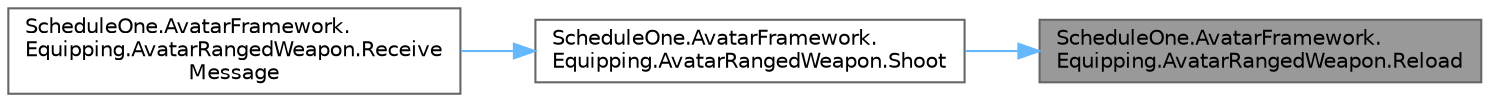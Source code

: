 digraph "ScheduleOne.AvatarFramework.Equipping.AvatarRangedWeapon.Reload"
{
 // LATEX_PDF_SIZE
  bgcolor="transparent";
  edge [fontname=Helvetica,fontsize=10,labelfontname=Helvetica,labelfontsize=10];
  node [fontname=Helvetica,fontsize=10,shape=box,height=0.2,width=0.4];
  rankdir="RL";
  Node1 [id="Node000001",label="ScheduleOne.AvatarFramework.\lEquipping.AvatarRangedWeapon.Reload",height=0.2,width=0.4,color="gray40", fillcolor="grey60", style="filled", fontcolor="black",tooltip=" "];
  Node1 -> Node2 [id="edge1_Node000001_Node000002",dir="back",color="steelblue1",style="solid",tooltip=" "];
  Node2 [id="Node000002",label="ScheduleOne.AvatarFramework.\lEquipping.AvatarRangedWeapon.Shoot",height=0.2,width=0.4,color="grey40", fillcolor="white", style="filled",URL="$class_schedule_one_1_1_avatar_framework_1_1_equipping_1_1_avatar_ranged_weapon.html#a460cdbfd900ef261da4559204c84387f",tooltip=" "];
  Node2 -> Node3 [id="edge2_Node000002_Node000003",dir="back",color="steelblue1",style="solid",tooltip=" "];
  Node3 [id="Node000003",label="ScheduleOne.AvatarFramework.\lEquipping.AvatarRangedWeapon.Receive\lMessage",height=0.2,width=0.4,color="grey40", fillcolor="white", style="filled",URL="$class_schedule_one_1_1_avatar_framework_1_1_equipping_1_1_avatar_ranged_weapon.html#a9c8ba56909c85349e7c9733cb24616e9",tooltip=" "];
}
